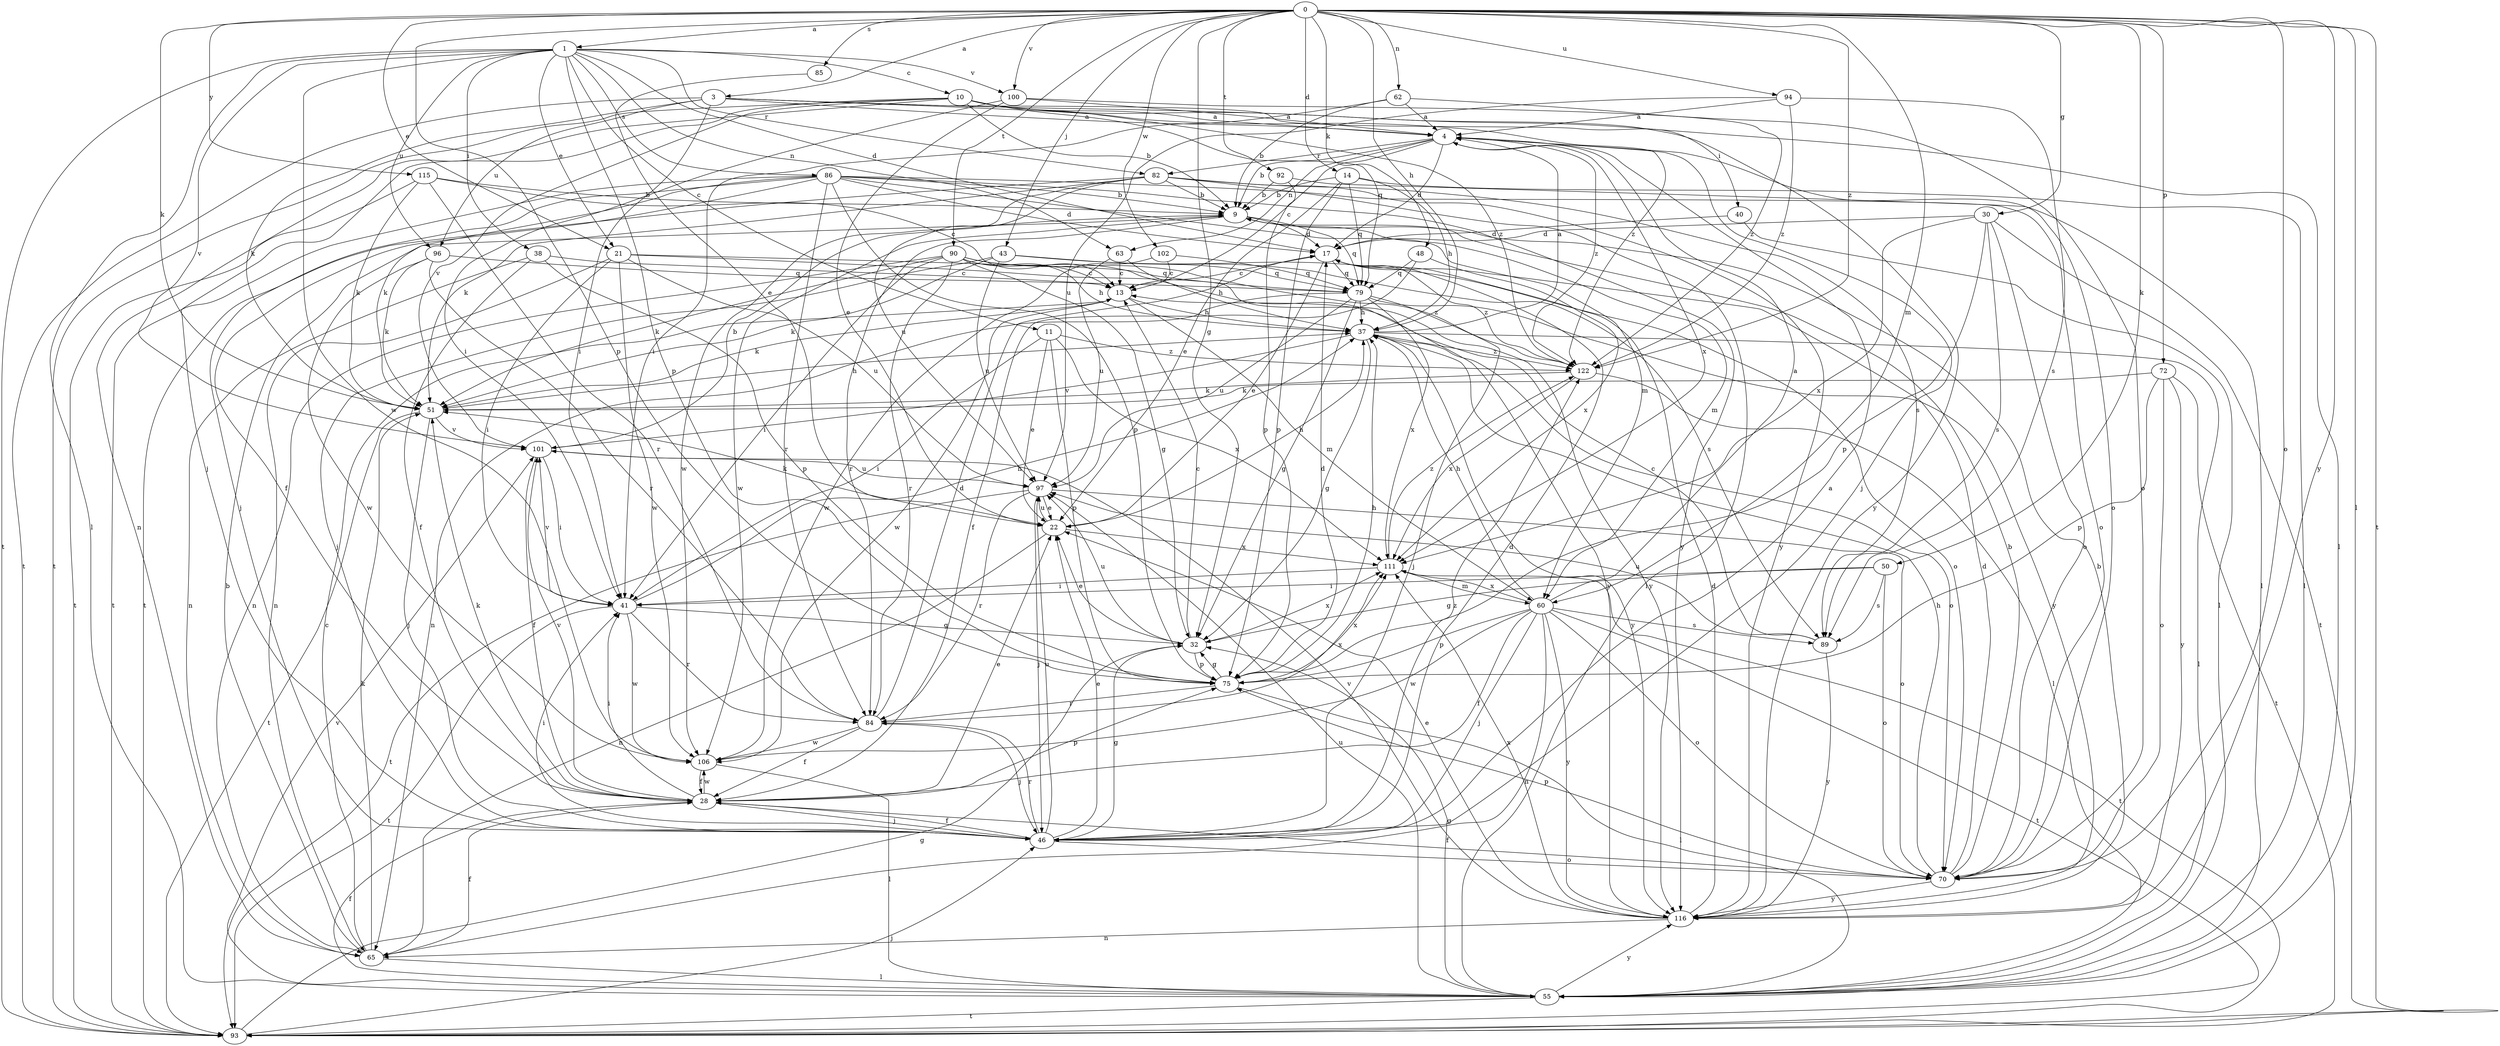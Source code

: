strict digraph  {
0;
1;
3;
4;
9;
10;
11;
13;
14;
17;
21;
22;
28;
30;
32;
37;
38;
40;
41;
43;
46;
48;
50;
51;
55;
60;
62;
63;
65;
70;
72;
75;
79;
82;
84;
85;
86;
89;
90;
92;
93;
94;
96;
97;
100;
101;
102;
106;
111;
115;
116;
122;
0 -> 1  [label=a];
0 -> 3  [label=a];
0 -> 14  [label=d];
0 -> 21  [label=e];
0 -> 30  [label=g];
0 -> 32  [label=g];
0 -> 37  [label=h];
0 -> 43  [label=j];
0 -> 48  [label=k];
0 -> 50  [label=k];
0 -> 51  [label=k];
0 -> 55  [label=l];
0 -> 60  [label=m];
0 -> 62  [label=n];
0 -> 70  [label=o];
0 -> 72  [label=p];
0 -> 75  [label=p];
0 -> 85  [label=s];
0 -> 90  [label=t];
0 -> 92  [label=t];
0 -> 93  [label=t];
0 -> 94  [label=u];
0 -> 100  [label=v];
0 -> 102  [label=w];
0 -> 115  [label=y];
0 -> 116  [label=y];
0 -> 122  [label=z];
1 -> 10  [label=c];
1 -> 11  [label=c];
1 -> 17  [label=d];
1 -> 21  [label=e];
1 -> 38  [label=i];
1 -> 55  [label=l];
1 -> 63  [label=n];
1 -> 75  [label=p];
1 -> 82  [label=r];
1 -> 86  [label=s];
1 -> 93  [label=t];
1 -> 96  [label=u];
1 -> 100  [label=v];
1 -> 101  [label=v];
1 -> 106  [label=w];
3 -> 4  [label=a];
3 -> 40  [label=i];
3 -> 41  [label=i];
3 -> 51  [label=k];
3 -> 55  [label=l];
3 -> 93  [label=t];
3 -> 96  [label=u];
3 -> 122  [label=z];
4 -> 9  [label=b];
4 -> 13  [label=c];
4 -> 17  [label=d];
4 -> 46  [label=j];
4 -> 63  [label=n];
4 -> 70  [label=o];
4 -> 82  [label=r];
4 -> 111  [label=x];
4 -> 122  [label=z];
9 -> 17  [label=d];
9 -> 60  [label=m];
9 -> 79  [label=q];
9 -> 84  [label=r];
9 -> 106  [label=w];
10 -> 4  [label=a];
10 -> 9  [label=b];
10 -> 46  [label=j];
10 -> 65  [label=n];
10 -> 79  [label=q];
10 -> 93  [label=t];
10 -> 101  [label=v];
10 -> 116  [label=y];
10 -> 122  [label=z];
11 -> 22  [label=e];
11 -> 41  [label=i];
11 -> 75  [label=p];
11 -> 111  [label=x];
11 -> 122  [label=z];
13 -> 37  [label=h];
13 -> 51  [label=k];
13 -> 60  [label=m];
13 -> 106  [label=w];
14 -> 9  [label=b];
14 -> 22  [label=e];
14 -> 37  [label=h];
14 -> 55  [label=l];
14 -> 75  [label=p];
14 -> 79  [label=q];
17 -> 13  [label=c];
17 -> 22  [label=e];
17 -> 79  [label=q];
17 -> 122  [label=z];
21 -> 41  [label=i];
21 -> 65  [label=n];
21 -> 79  [label=q];
21 -> 97  [label=u];
21 -> 106  [label=w];
21 -> 116  [label=y];
22 -> 37  [label=h];
22 -> 51  [label=k];
22 -> 65  [label=n];
22 -> 97  [label=u];
22 -> 111  [label=x];
28 -> 22  [label=e];
28 -> 41  [label=i];
28 -> 46  [label=j];
28 -> 51  [label=k];
28 -> 75  [label=p];
28 -> 101  [label=v];
28 -> 106  [label=w];
30 -> 17  [label=d];
30 -> 70  [label=o];
30 -> 75  [label=p];
30 -> 89  [label=s];
30 -> 93  [label=t];
30 -> 111  [label=x];
32 -> 13  [label=c];
32 -> 22  [label=e];
32 -> 75  [label=p];
32 -> 97  [label=u];
32 -> 111  [label=x];
37 -> 4  [label=a];
37 -> 32  [label=g];
37 -> 55  [label=l];
37 -> 70  [label=o];
37 -> 101  [label=v];
37 -> 116  [label=y];
37 -> 122  [label=z];
38 -> 13  [label=c];
38 -> 28  [label=f];
38 -> 65  [label=n];
38 -> 75  [label=p];
40 -> 17  [label=d];
40 -> 55  [label=l];
41 -> 32  [label=g];
41 -> 37  [label=h];
41 -> 84  [label=r];
41 -> 93  [label=t];
41 -> 101  [label=v];
41 -> 106  [label=w];
43 -> 46  [label=j];
43 -> 51  [label=k];
43 -> 70  [label=o];
43 -> 79  [label=q];
43 -> 89  [label=s];
43 -> 97  [label=u];
46 -> 4  [label=a];
46 -> 17  [label=d];
46 -> 22  [label=e];
46 -> 28  [label=f];
46 -> 32  [label=g];
46 -> 41  [label=i];
46 -> 70  [label=o];
46 -> 84  [label=r];
46 -> 97  [label=u];
46 -> 122  [label=z];
48 -> 28  [label=f];
48 -> 79  [label=q];
48 -> 111  [label=x];
50 -> 32  [label=g];
50 -> 41  [label=i];
50 -> 70  [label=o];
50 -> 89  [label=s];
51 -> 37  [label=h];
51 -> 46  [label=j];
51 -> 93  [label=t];
51 -> 101  [label=v];
55 -> 28  [label=f];
55 -> 32  [label=g];
55 -> 93  [label=t];
55 -> 97  [label=u];
55 -> 101  [label=v];
55 -> 116  [label=y];
60 -> 4  [label=a];
60 -> 28  [label=f];
60 -> 37  [label=h];
60 -> 46  [label=j];
60 -> 65  [label=n];
60 -> 70  [label=o];
60 -> 75  [label=p];
60 -> 89  [label=s];
60 -> 93  [label=t];
60 -> 106  [label=w];
60 -> 111  [label=x];
60 -> 116  [label=y];
62 -> 4  [label=a];
62 -> 9  [label=b];
62 -> 41  [label=i];
62 -> 70  [label=o];
63 -> 13  [label=c];
63 -> 37  [label=h];
63 -> 97  [label=u];
65 -> 9  [label=b];
65 -> 13  [label=c];
65 -> 28  [label=f];
65 -> 51  [label=k];
65 -> 55  [label=l];
70 -> 9  [label=b];
70 -> 17  [label=d];
70 -> 28  [label=f];
70 -> 37  [label=h];
70 -> 75  [label=p];
70 -> 116  [label=y];
72 -> 51  [label=k];
72 -> 70  [label=o];
72 -> 75  [label=p];
72 -> 93  [label=t];
72 -> 116  [label=y];
75 -> 17  [label=d];
75 -> 32  [label=g];
75 -> 37  [label=h];
75 -> 55  [label=l];
75 -> 84  [label=r];
75 -> 111  [label=x];
79 -> 32  [label=g];
79 -> 37  [label=h];
79 -> 46  [label=j];
79 -> 65  [label=n];
79 -> 97  [label=u];
79 -> 111  [label=x];
79 -> 116  [label=y];
82 -> 9  [label=b];
82 -> 51  [label=k];
82 -> 55  [label=l];
82 -> 89  [label=s];
82 -> 93  [label=t];
82 -> 97  [label=u];
82 -> 106  [label=w];
82 -> 116  [label=y];
84 -> 17  [label=d];
84 -> 28  [label=f];
84 -> 46  [label=j];
84 -> 106  [label=w];
84 -> 111  [label=x];
85 -> 22  [label=e];
86 -> 9  [label=b];
86 -> 17  [label=d];
86 -> 28  [label=f];
86 -> 46  [label=j];
86 -> 51  [label=k];
86 -> 60  [label=m];
86 -> 70  [label=o];
86 -> 75  [label=p];
86 -> 84  [label=r];
86 -> 93  [label=t];
86 -> 116  [label=y];
89 -> 13  [label=c];
89 -> 97  [label=u];
89 -> 116  [label=y];
90 -> 13  [label=c];
90 -> 32  [label=g];
90 -> 37  [label=h];
90 -> 41  [label=i];
90 -> 51  [label=k];
90 -> 65  [label=n];
90 -> 84  [label=r];
90 -> 116  [label=y];
90 -> 122  [label=z];
92 -> 9  [label=b];
92 -> 55  [label=l];
92 -> 75  [label=p];
93 -> 32  [label=g];
93 -> 46  [label=j];
94 -> 4  [label=a];
94 -> 89  [label=s];
94 -> 97  [label=u];
94 -> 122  [label=z];
96 -> 51  [label=k];
96 -> 79  [label=q];
96 -> 84  [label=r];
96 -> 106  [label=w];
97 -> 22  [label=e];
97 -> 46  [label=j];
97 -> 70  [label=o];
97 -> 84  [label=r];
97 -> 93  [label=t];
100 -> 4  [label=a];
100 -> 22  [label=e];
100 -> 41  [label=i];
100 -> 122  [label=z];
101 -> 9  [label=b];
101 -> 28  [label=f];
101 -> 41  [label=i];
101 -> 97  [label=u];
102 -> 13  [label=c];
102 -> 79  [label=q];
102 -> 106  [label=w];
106 -> 28  [label=f];
106 -> 55  [label=l];
111 -> 41  [label=i];
111 -> 60  [label=m];
111 -> 93  [label=t];
111 -> 122  [label=z];
115 -> 9  [label=b];
115 -> 13  [label=c];
115 -> 51  [label=k];
115 -> 84  [label=r];
115 -> 93  [label=t];
116 -> 9  [label=b];
116 -> 17  [label=d];
116 -> 22  [label=e];
116 -> 65  [label=n];
116 -> 101  [label=v];
116 -> 111  [label=x];
122 -> 51  [label=k];
122 -> 55  [label=l];
122 -> 111  [label=x];
}
